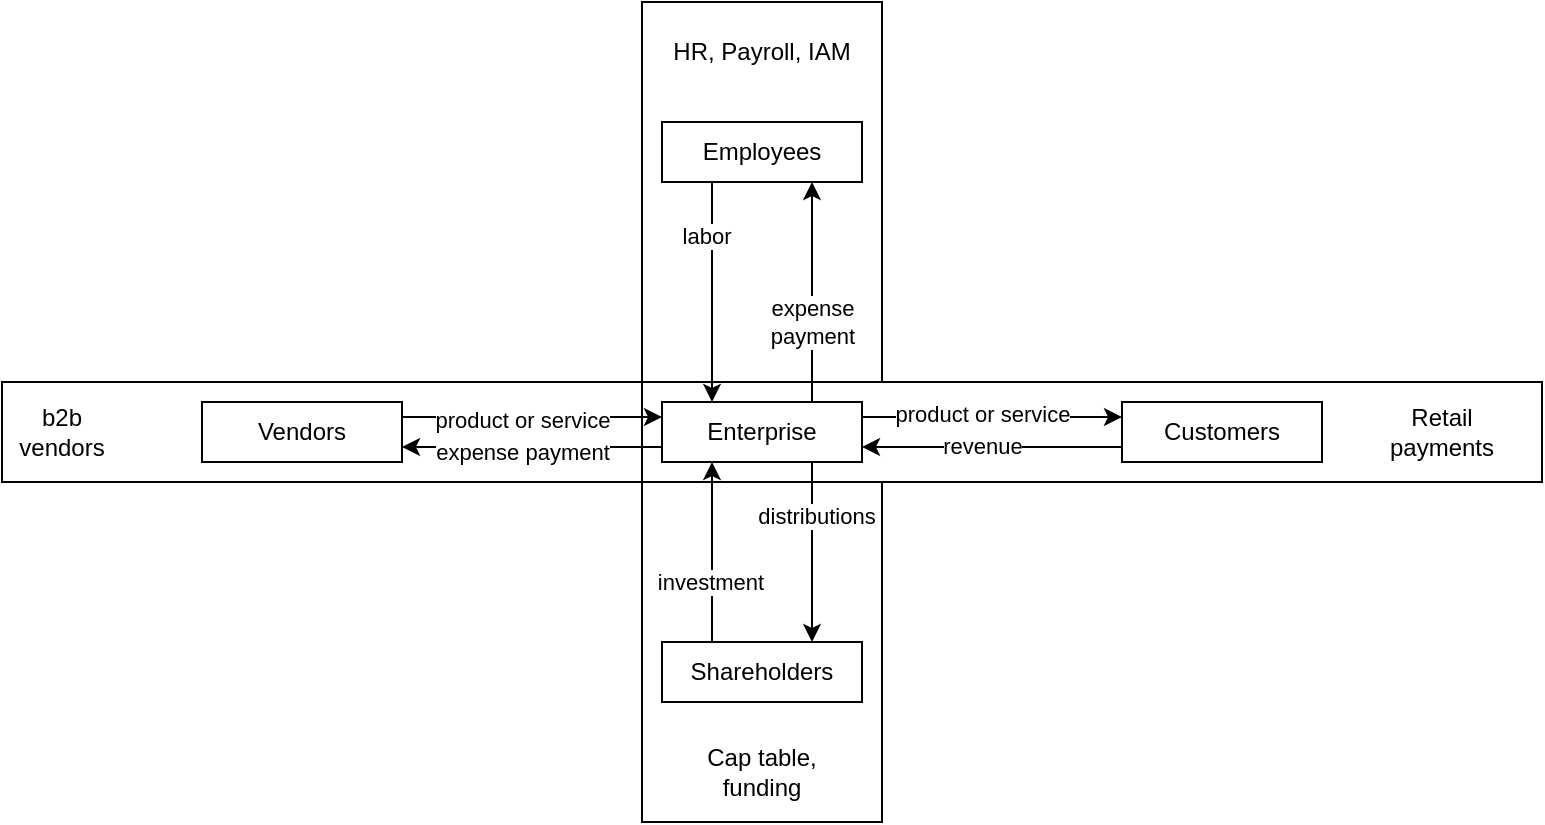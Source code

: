 <mxfile>
    <diagram id="88KHJLjClOc5iIUs1Gam" name="Page-1">
        <mxGraphModel dx="1056" dy="548" grid="1" gridSize="10" guides="1" tooltips="1" connect="1" arrows="1" fold="1" page="1" pageScale="1" pageWidth="850" pageHeight="1100" math="0" shadow="0">
            <root>
                <mxCell id="0"/>
                <mxCell id="1" parent="0"/>
                <mxCell id="35" value="" style="group" vertex="1" connectable="0" parent="1">
                    <mxGeometry x="30" y="60" width="770" height="410" as="geometry"/>
                </mxCell>
                <mxCell id="29" value="" style="rounded=0;whiteSpace=wrap;html=1;" vertex="1" parent="35">
                    <mxGeometry y="190" width="440" height="50" as="geometry"/>
                </mxCell>
                <mxCell id="28" value="" style="group" vertex="1" connectable="0" parent="35">
                    <mxGeometry x="320" width="120" height="240" as="geometry"/>
                </mxCell>
                <mxCell id="24" value="" style="rounded=0;whiteSpace=wrap;html=1;" vertex="1" parent="28">
                    <mxGeometry width="120" height="240" as="geometry"/>
                </mxCell>
                <mxCell id="27" value="HR, Payroll, IAM" style="text;html=1;strokeColor=none;fillColor=none;align=center;verticalAlign=middle;whiteSpace=wrap;rounded=0;" vertex="1" parent="28">
                    <mxGeometry x="10" y="10" width="100" height="30" as="geometry"/>
                </mxCell>
                <mxCell id="33" value="" style="rounded=0;whiteSpace=wrap;html=1;" vertex="1" parent="35">
                    <mxGeometry x="320" y="190" width="120" height="220" as="geometry"/>
                </mxCell>
                <mxCell id="34" value="Cap table, funding" style="text;html=1;strokeColor=none;fillColor=none;align=center;verticalAlign=middle;whiteSpace=wrap;rounded=0;" vertex="1" parent="35">
                    <mxGeometry x="350" y="370" width="60" height="30" as="geometry"/>
                </mxCell>
                <mxCell id="31" value="" style="rounded=0;whiteSpace=wrap;html=1;" vertex="1" parent="35">
                    <mxGeometry x="320" y="190" width="450" height="50" as="geometry"/>
                </mxCell>
                <mxCell id="2" value="Enterprise" style="rounded=0;whiteSpace=wrap;html=1;" vertex="1" parent="35">
                    <mxGeometry x="330" y="200" width="100" height="30" as="geometry"/>
                </mxCell>
                <mxCell id="19" style="edgeStyle=none;html=1;exitX=1;exitY=0.25;exitDx=0;exitDy=0;entryX=0;entryY=0.25;entryDx=0;entryDy=0;" edge="1" parent="35" source="3" target="2">
                    <mxGeometry relative="1" as="geometry"/>
                </mxCell>
                <mxCell id="21" value="product or service" style="edgeLabel;html=1;align=center;verticalAlign=middle;resizable=0;points=[];" vertex="1" connectable="0" parent="19">
                    <mxGeometry x="-0.283" relative="1" as="geometry">
                        <mxPoint x="13" y="1" as="offset"/>
                    </mxGeometry>
                </mxCell>
                <mxCell id="3" value="Vendors" style="rounded=0;whiteSpace=wrap;html=1;" vertex="1" parent="35">
                    <mxGeometry x="100" y="200" width="100" height="30" as="geometry"/>
                </mxCell>
                <mxCell id="20" style="edgeStyle=none;html=1;exitX=0;exitY=0.75;exitDx=0;exitDy=0;entryX=1;entryY=0.75;entryDx=0;entryDy=0;" edge="1" parent="35" source="2" target="3">
                    <mxGeometry relative="1" as="geometry"/>
                </mxCell>
                <mxCell id="22" value="expense payment" style="edgeLabel;html=1;align=center;verticalAlign=middle;resizable=0;points=[];" vertex="1" connectable="0" parent="20">
                    <mxGeometry x="0.246" y="2" relative="1" as="geometry">
                        <mxPoint x="11" as="offset"/>
                    </mxGeometry>
                </mxCell>
                <mxCell id="15" style="edgeStyle=none;html=1;exitX=0.25;exitY=1;exitDx=0;exitDy=0;entryX=0.25;entryY=0;entryDx=0;entryDy=0;" edge="1" parent="35" source="4" target="2">
                    <mxGeometry relative="1" as="geometry"/>
                </mxCell>
                <mxCell id="17" value="labor" style="edgeLabel;html=1;align=center;verticalAlign=middle;resizable=0;points=[];" vertex="1" connectable="0" parent="15">
                    <mxGeometry x="-0.509" y="-3" relative="1" as="geometry">
                        <mxPoint as="offset"/>
                    </mxGeometry>
                </mxCell>
                <mxCell id="4" value="Employees" style="rounded=0;whiteSpace=wrap;html=1;" vertex="1" parent="35">
                    <mxGeometry x="330" y="60" width="100" height="30" as="geometry"/>
                </mxCell>
                <mxCell id="16" style="edgeStyle=none;html=1;exitX=0.75;exitY=0;exitDx=0;exitDy=0;entryX=0.75;entryY=1;entryDx=0;entryDy=0;" edge="1" parent="35" source="2" target="4">
                    <mxGeometry relative="1" as="geometry"/>
                </mxCell>
                <mxCell id="18" value="expense&lt;br&gt;payment" style="edgeLabel;html=1;align=center;verticalAlign=middle;resizable=0;points=[];" vertex="1" connectable="0" parent="16">
                    <mxGeometry x="-0.473" relative="1" as="geometry">
                        <mxPoint y="-11" as="offset"/>
                    </mxGeometry>
                </mxCell>
                <mxCell id="7" style="edgeStyle=none;html=1;exitX=0.25;exitY=0;exitDx=0;exitDy=0;entryX=0.25;entryY=1;entryDx=0;entryDy=0;" edge="1" parent="35" source="5" target="2">
                    <mxGeometry relative="1" as="geometry"/>
                </mxCell>
                <mxCell id="9" value="investment" style="edgeLabel;html=1;align=center;verticalAlign=middle;resizable=0;points=[];" vertex="1" connectable="0" parent="7">
                    <mxGeometry x="-0.333" y="1" relative="1" as="geometry">
                        <mxPoint as="offset"/>
                    </mxGeometry>
                </mxCell>
                <mxCell id="5" value="Shareholders" style="rounded=0;whiteSpace=wrap;html=1;" vertex="1" parent="35">
                    <mxGeometry x="330" y="320" width="100" height="30" as="geometry"/>
                </mxCell>
                <mxCell id="8" style="edgeStyle=none;html=1;exitX=0.75;exitY=1;exitDx=0;exitDy=0;entryX=0.75;entryY=0;entryDx=0;entryDy=0;" edge="1" parent="35" source="2" target="5">
                    <mxGeometry relative="1" as="geometry"/>
                </mxCell>
                <mxCell id="10" value="distributions" style="edgeLabel;html=1;align=center;verticalAlign=middle;resizable=0;points=[];" vertex="1" connectable="0" parent="8">
                    <mxGeometry x="-0.4" y="2" relative="1" as="geometry">
                        <mxPoint as="offset"/>
                    </mxGeometry>
                </mxCell>
                <mxCell id="12" style="edgeStyle=none;html=1;exitX=0;exitY=0.75;exitDx=0;exitDy=0;entryX=1;entryY=0.75;entryDx=0;entryDy=0;" edge="1" parent="35" source="6" target="2">
                    <mxGeometry relative="1" as="geometry"/>
                </mxCell>
                <mxCell id="14" value="revenue" style="edgeLabel;html=1;align=center;verticalAlign=middle;resizable=0;points=[];" vertex="1" connectable="0" parent="12">
                    <mxGeometry x="0.339" y="-1" relative="1" as="geometry">
                        <mxPoint x="17" as="offset"/>
                    </mxGeometry>
                </mxCell>
                <mxCell id="6" value="Customers" style="rounded=0;whiteSpace=wrap;html=1;" vertex="1" parent="35">
                    <mxGeometry x="560" y="200" width="100" height="30" as="geometry"/>
                </mxCell>
                <mxCell id="11" style="edgeStyle=none;html=1;exitX=1;exitY=0.25;exitDx=0;exitDy=0;entryX=0;entryY=0.25;entryDx=0;entryDy=0;" edge="1" parent="35" source="2" target="6">
                    <mxGeometry relative="1" as="geometry"/>
                </mxCell>
                <mxCell id="13" value="product or service" style="edgeLabel;html=1;align=center;verticalAlign=middle;resizable=0;points=[];" vertex="1" connectable="0" parent="11">
                    <mxGeometry x="-0.615" y="3" relative="1" as="geometry">
                        <mxPoint x="35" y="1" as="offset"/>
                    </mxGeometry>
                </mxCell>
                <mxCell id="30" value="b2b vendors" style="text;html=1;strokeColor=none;fillColor=none;align=center;verticalAlign=middle;whiteSpace=wrap;rounded=0;" vertex="1" parent="35">
                    <mxGeometry y="200" width="60" height="30" as="geometry"/>
                </mxCell>
                <mxCell id="32" value="Retail payments" style="text;html=1;strokeColor=none;fillColor=none;align=center;verticalAlign=middle;whiteSpace=wrap;rounded=0;" vertex="1" parent="35">
                    <mxGeometry x="690" y="200" width="60" height="30" as="geometry"/>
                </mxCell>
            </root>
        </mxGraphModel>
    </diagram>
</mxfile>